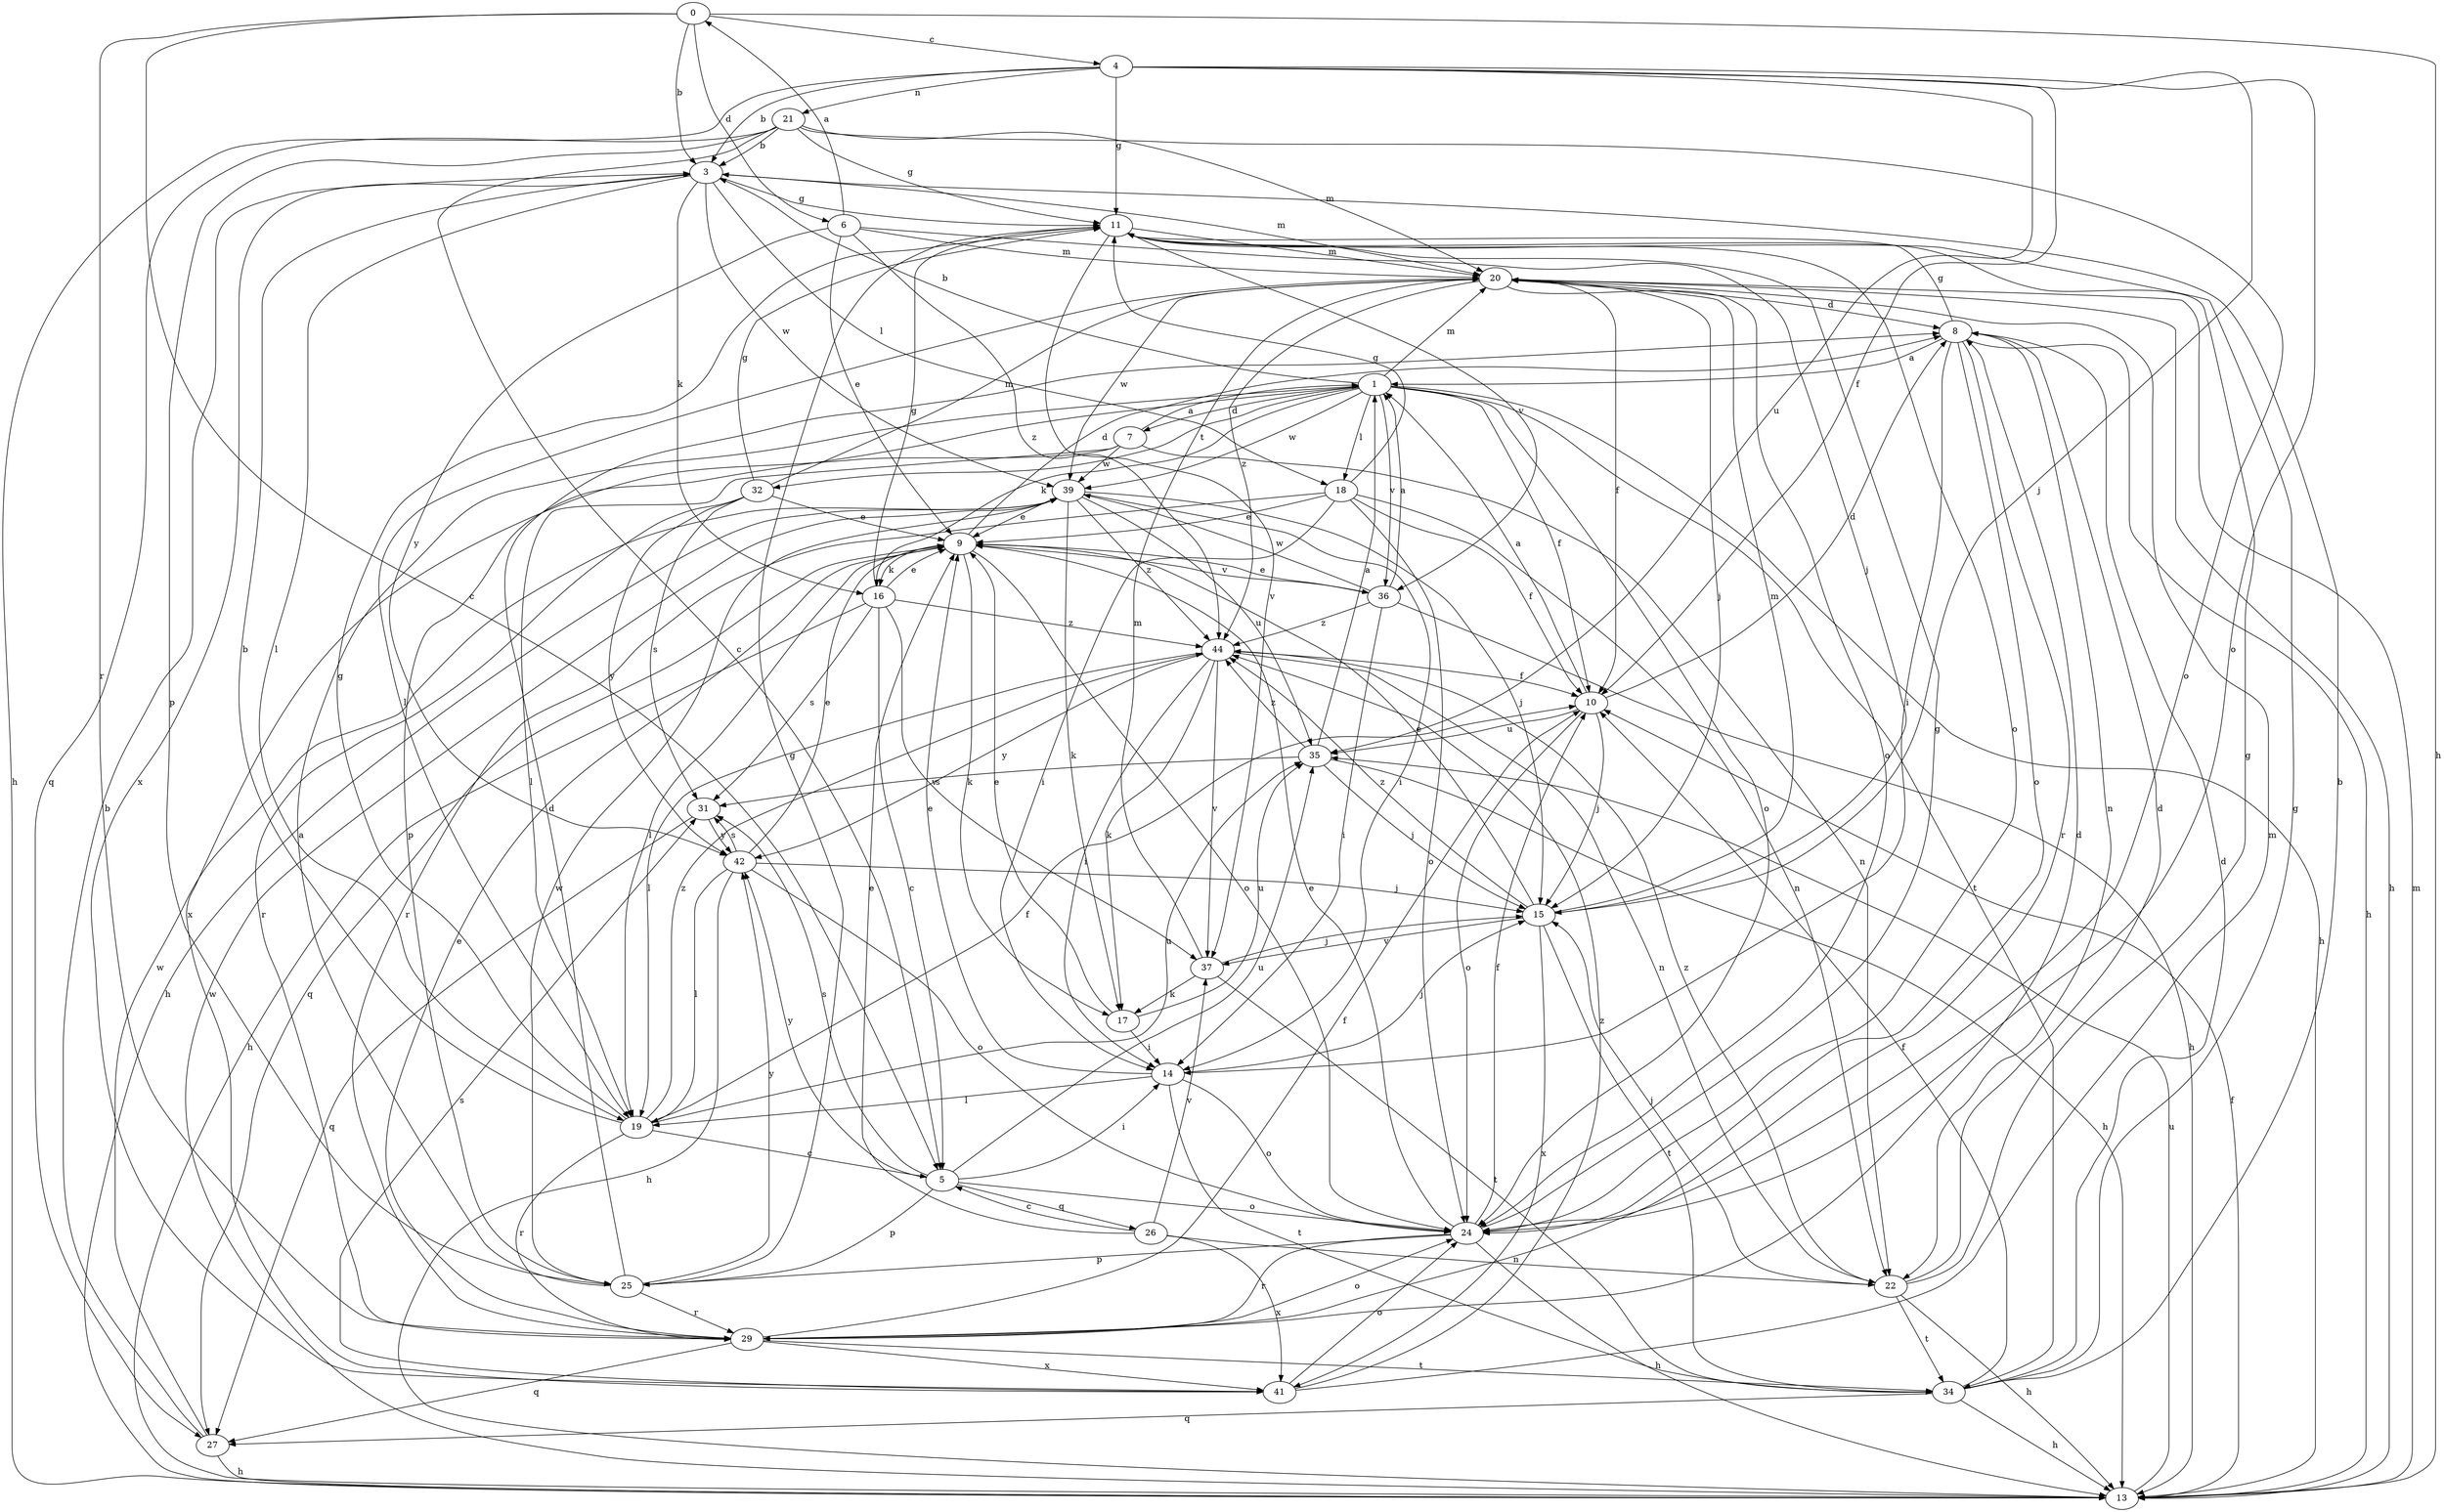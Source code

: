strict digraph  {
0;
1;
3;
4;
5;
6;
7;
8;
9;
10;
11;
13;
14;
15;
16;
17;
18;
19;
20;
21;
22;
24;
25;
26;
27;
29;
31;
32;
34;
35;
36;
37;
39;
41;
42;
44;
0 -> 3  [label=b];
0 -> 4  [label=c];
0 -> 5  [label=c];
0 -> 6  [label=d];
0 -> 13  [label=h];
0 -> 29  [label=r];
1 -> 3  [label=b];
1 -> 7  [label=d];
1 -> 10  [label=f];
1 -> 13  [label=h];
1 -> 16  [label=k];
1 -> 18  [label=l];
1 -> 20  [label=m];
1 -> 24  [label=o];
1 -> 25  [label=p];
1 -> 32  [label=t];
1 -> 34  [label=t];
1 -> 36  [label=v];
1 -> 39  [label=w];
3 -> 11  [label=g];
3 -> 16  [label=k];
3 -> 18  [label=l];
3 -> 19  [label=l];
3 -> 20  [label=m];
3 -> 39  [label=w];
3 -> 41  [label=x];
4 -> 3  [label=b];
4 -> 10  [label=f];
4 -> 11  [label=g];
4 -> 13  [label=h];
4 -> 15  [label=j];
4 -> 21  [label=n];
4 -> 24  [label=o];
4 -> 35  [label=u];
5 -> 14  [label=i];
5 -> 24  [label=o];
5 -> 25  [label=p];
5 -> 26  [label=q];
5 -> 31  [label=s];
5 -> 35  [label=u];
5 -> 42  [label=y];
6 -> 0  [label=a];
6 -> 9  [label=e];
6 -> 15  [label=j];
6 -> 20  [label=m];
6 -> 42  [label=y];
6 -> 44  [label=z];
7 -> 1  [label=a];
7 -> 19  [label=l];
7 -> 22  [label=n];
7 -> 39  [label=w];
7 -> 41  [label=x];
8 -> 1  [label=a];
8 -> 11  [label=g];
8 -> 13  [label=h];
8 -> 14  [label=i];
8 -> 22  [label=n];
8 -> 24  [label=o];
8 -> 29  [label=r];
9 -> 8  [label=d];
9 -> 16  [label=k];
9 -> 17  [label=k];
9 -> 19  [label=l];
9 -> 24  [label=o];
9 -> 27  [label=q];
9 -> 36  [label=v];
10 -> 1  [label=a];
10 -> 8  [label=d];
10 -> 15  [label=j];
10 -> 24  [label=o];
10 -> 35  [label=u];
11 -> 20  [label=m];
11 -> 24  [label=o];
11 -> 36  [label=v];
11 -> 37  [label=v];
13 -> 10  [label=f];
13 -> 20  [label=m];
13 -> 35  [label=u];
13 -> 39  [label=w];
14 -> 9  [label=e];
14 -> 15  [label=j];
14 -> 19  [label=l];
14 -> 24  [label=o];
14 -> 34  [label=t];
15 -> 9  [label=e];
15 -> 20  [label=m];
15 -> 34  [label=t];
15 -> 37  [label=v];
15 -> 41  [label=x];
15 -> 44  [label=z];
16 -> 5  [label=c];
16 -> 9  [label=e];
16 -> 11  [label=g];
16 -> 13  [label=h];
16 -> 31  [label=s];
16 -> 37  [label=v];
16 -> 44  [label=z];
17 -> 9  [label=e];
17 -> 14  [label=i];
17 -> 35  [label=u];
18 -> 9  [label=e];
18 -> 10  [label=f];
18 -> 11  [label=g];
18 -> 14  [label=i];
18 -> 22  [label=n];
18 -> 24  [label=o];
18 -> 29  [label=r];
19 -> 3  [label=b];
19 -> 5  [label=c];
19 -> 10  [label=f];
19 -> 11  [label=g];
19 -> 29  [label=r];
19 -> 35  [label=u];
19 -> 44  [label=z];
20 -> 8  [label=d];
20 -> 10  [label=f];
20 -> 13  [label=h];
20 -> 15  [label=j];
20 -> 19  [label=l];
20 -> 24  [label=o];
20 -> 39  [label=w];
20 -> 44  [label=z];
21 -> 3  [label=b];
21 -> 5  [label=c];
21 -> 11  [label=g];
21 -> 20  [label=m];
21 -> 24  [label=o];
21 -> 25  [label=p];
21 -> 27  [label=q];
22 -> 8  [label=d];
22 -> 11  [label=g];
22 -> 13  [label=h];
22 -> 15  [label=j];
22 -> 34  [label=t];
22 -> 44  [label=z];
24 -> 9  [label=e];
24 -> 10  [label=f];
24 -> 11  [label=g];
24 -> 13  [label=h];
24 -> 25  [label=p];
24 -> 29  [label=r];
25 -> 1  [label=a];
25 -> 8  [label=d];
25 -> 11  [label=g];
25 -> 29  [label=r];
25 -> 39  [label=w];
25 -> 42  [label=y];
26 -> 5  [label=c];
26 -> 9  [label=e];
26 -> 22  [label=n];
26 -> 37  [label=v];
26 -> 41  [label=x];
27 -> 3  [label=b];
27 -> 13  [label=h];
27 -> 39  [label=w];
29 -> 8  [label=d];
29 -> 9  [label=e];
29 -> 10  [label=f];
29 -> 24  [label=o];
29 -> 27  [label=q];
29 -> 34  [label=t];
29 -> 41  [label=x];
31 -> 27  [label=q];
31 -> 42  [label=y];
32 -> 9  [label=e];
32 -> 11  [label=g];
32 -> 20  [label=m];
32 -> 29  [label=r];
32 -> 31  [label=s];
32 -> 42  [label=y];
34 -> 3  [label=b];
34 -> 8  [label=d];
34 -> 10  [label=f];
34 -> 11  [label=g];
34 -> 13  [label=h];
34 -> 27  [label=q];
35 -> 1  [label=a];
35 -> 13  [label=h];
35 -> 15  [label=j];
35 -> 31  [label=s];
35 -> 44  [label=z];
36 -> 1  [label=a];
36 -> 9  [label=e];
36 -> 13  [label=h];
36 -> 14  [label=i];
36 -> 39  [label=w];
36 -> 44  [label=z];
37 -> 15  [label=j];
37 -> 17  [label=k];
37 -> 20  [label=m];
37 -> 34  [label=t];
39 -> 9  [label=e];
39 -> 13  [label=h];
39 -> 14  [label=i];
39 -> 15  [label=j];
39 -> 17  [label=k];
39 -> 35  [label=u];
39 -> 44  [label=z];
41 -> 20  [label=m];
41 -> 24  [label=o];
41 -> 31  [label=s];
41 -> 44  [label=z];
42 -> 9  [label=e];
42 -> 13  [label=h];
42 -> 15  [label=j];
42 -> 19  [label=l];
42 -> 24  [label=o];
42 -> 31  [label=s];
44 -> 10  [label=f];
44 -> 14  [label=i];
44 -> 17  [label=k];
44 -> 19  [label=l];
44 -> 22  [label=n];
44 -> 37  [label=v];
44 -> 42  [label=y];
}
